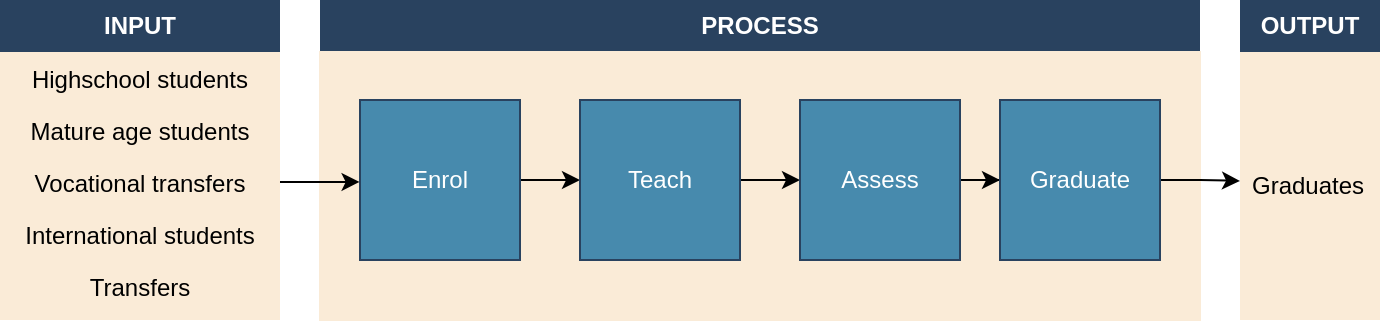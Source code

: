 <mxfile version="22.1.2" type="device" pages="5">
  <diagram name="ipo" id="SvhErIKEAkfI6aPl8mTb">
    <mxGraphModel dx="884" dy="563" grid="1" gridSize="10" guides="1" tooltips="1" connect="1" arrows="1" fold="1" page="1" pageScale="1" pageWidth="1169" pageHeight="827" math="0" shadow="0">
      <root>
        <mxCell id="GFsZlMj1VPnXTf82XeGM-0" />
        <mxCell id="GFsZlMj1VPnXTf82XeGM-1" parent="GFsZlMj1VPnXTf82XeGM-0" />
        <mxCell id="cjWCAMrzAAs_4FGMjF_7-46" value="&lt;b&gt;&lt;font color=&quot;#ffffff&quot;&gt;PROCESS&lt;/font&gt;&lt;/b&gt;" style="swimlane;fontStyle=0;childLayout=stackLayout;horizontal=1;startSize=26;fillColor=#29425F;horizontalStack=0;resizeParent=1;resizeParentMax=0;resizeLast=0;collapsible=1;marginBottom=0;whiteSpace=wrap;html=1;strokeColor=none;" parent="GFsZlMj1VPnXTf82XeGM-1" vertex="1">
          <mxGeometry x="240" y="40" width="440" height="160" as="geometry" />
        </mxCell>
        <mxCell id="cjWCAMrzAAs_4FGMjF_7-47" value="&amp;nbsp;" style="text;strokeColor=#FAEBD7;fillColor=#FAEBD7;align=left;verticalAlign=top;spacingLeft=4;spacingRight=4;overflow=hidden;rotatable=0;points=[[0,0.5],[1,0.5]];portConstraint=eastwest;whiteSpace=wrap;html=1;" parent="cjWCAMrzAAs_4FGMjF_7-46" vertex="1">
          <mxGeometry y="26" width="440" height="134" as="geometry" />
        </mxCell>
        <mxCell id="GFsZlMj1VPnXTf82XeGM-2" style="edgeStyle=orthogonalEdgeStyle;rounded=0;orthogonalLoop=1;jettySize=auto;html=1;entryX=0;entryY=0.5;entryDx=0;entryDy=0;" parent="GFsZlMj1VPnXTf82XeGM-1" source="GFsZlMj1VPnXTf82XeGM-3" target="GFsZlMj1VPnXTf82XeGM-5" edge="1">
          <mxGeometry relative="1" as="geometry" />
        </mxCell>
        <mxCell id="GFsZlMj1VPnXTf82XeGM-3" value="Enrol" style="whiteSpace=wrap;html=1;aspect=fixed;fillColor=#478AAD;strokeColor=#29425F;fontColor=#FFFFFF;" parent="GFsZlMj1VPnXTf82XeGM-1" vertex="1">
          <mxGeometry x="260" y="90" width="80" height="80" as="geometry" />
        </mxCell>
        <mxCell id="GFsZlMj1VPnXTf82XeGM-4" style="edgeStyle=orthogonalEdgeStyle;rounded=0;orthogonalLoop=1;jettySize=auto;html=1;" parent="GFsZlMj1VPnXTf82XeGM-1" source="GFsZlMj1VPnXTf82XeGM-5" target="GFsZlMj1VPnXTf82XeGM-7" edge="1">
          <mxGeometry relative="1" as="geometry" />
        </mxCell>
        <mxCell id="GFsZlMj1VPnXTf82XeGM-5" value="Teach" style="whiteSpace=wrap;html=1;aspect=fixed;fillColor=#478AAD;strokeColor=#29425F;fontColor=#FFFFFF;" parent="GFsZlMj1VPnXTf82XeGM-1" vertex="1">
          <mxGeometry x="370" y="90" width="80" height="80" as="geometry" />
        </mxCell>
        <mxCell id="GFsZlMj1VPnXTf82XeGM-6" style="edgeStyle=orthogonalEdgeStyle;rounded=0;orthogonalLoop=1;jettySize=auto;html=1;" parent="GFsZlMj1VPnXTf82XeGM-1" source="GFsZlMj1VPnXTf82XeGM-7" target="GFsZlMj1VPnXTf82XeGM-8" edge="1">
          <mxGeometry relative="1" as="geometry" />
        </mxCell>
        <mxCell id="GFsZlMj1VPnXTf82XeGM-7" value="Assess" style="whiteSpace=wrap;html=1;aspect=fixed;fillColor=#478AAD;strokeColor=#29425F;fontColor=#FFFFFF;" parent="GFsZlMj1VPnXTf82XeGM-1" vertex="1">
          <mxGeometry x="480" y="90" width="80" height="80" as="geometry" />
        </mxCell>
        <mxCell id="cjWCAMrzAAs_4FGMjF_7-50" style="edgeStyle=orthogonalEdgeStyle;rounded=0;orthogonalLoop=1;jettySize=auto;html=1;entryX=0;entryY=0.481;entryDx=0;entryDy=0;entryPerimeter=0;" parent="GFsZlMj1VPnXTf82XeGM-1" source="GFsZlMj1VPnXTf82XeGM-8" target="cjWCAMrzAAs_4FGMjF_7-32" edge="1">
          <mxGeometry relative="1" as="geometry">
            <mxPoint x="690" y="130" as="targetPoint" />
          </mxGeometry>
        </mxCell>
        <mxCell id="GFsZlMj1VPnXTf82XeGM-8" value="Graduate" style="whiteSpace=wrap;html=1;aspect=fixed;fillColor=#478AAD;strokeColor=#29425F;fontColor=#FFFFFF;" parent="GFsZlMj1VPnXTf82XeGM-1" vertex="1">
          <mxGeometry x="580" y="90" width="80" height="80" as="geometry" />
        </mxCell>
        <mxCell id="cjWCAMrzAAs_4FGMjF_7-25" value="&lt;b&gt;&lt;font color=&quot;#ffffff&quot;&gt;INPUT&lt;/font&gt;&lt;/b&gt;" style="swimlane;fontStyle=0;childLayout=stackLayout;horizontal=1;startSize=26;fillColor=#29425F;horizontalStack=0;resizeParent=1;resizeParentMax=0;resizeLast=0;collapsible=1;marginBottom=0;whiteSpace=wrap;html=1;strokeColor=none;" parent="GFsZlMj1VPnXTf82XeGM-1" vertex="1">
          <mxGeometry x="80" y="40" width="140" height="160" as="geometry" />
        </mxCell>
        <mxCell id="cjWCAMrzAAs_4FGMjF_7-26" value="Highschool students" style="text;strokeColor=none;fillColor=#FAEBD7;align=center;verticalAlign=top;spacingLeft=4;spacingRight=4;overflow=hidden;rotatable=0;points=[[0,0.5],[1,0.5]];portConstraint=eastwest;whiteSpace=wrap;html=1;" parent="cjWCAMrzAAs_4FGMjF_7-25" vertex="1">
          <mxGeometry y="26" width="140" height="26" as="geometry" />
        </mxCell>
        <mxCell id="cjWCAMrzAAs_4FGMjF_7-27" value="Mature age students" style="text;strokeColor=none;fillColor=#FAEBD7;align=center;verticalAlign=top;spacingLeft=4;spacingRight=4;overflow=hidden;rotatable=0;points=[[0,0.5],[1,0.5]];portConstraint=eastwest;whiteSpace=wrap;html=1;" parent="cjWCAMrzAAs_4FGMjF_7-25" vertex="1">
          <mxGeometry y="52" width="140" height="26" as="geometry" />
        </mxCell>
        <mxCell id="cjWCAMrzAAs_4FGMjF_7-28" value="Vocational transfers" style="text;strokeColor=none;fillColor=#FAEBD7;align=center;verticalAlign=top;spacingLeft=4;spacingRight=4;overflow=hidden;rotatable=0;points=[[0,0.5],[1,0.5]];portConstraint=eastwest;whiteSpace=wrap;html=1;" parent="cjWCAMrzAAs_4FGMjF_7-25" vertex="1">
          <mxGeometry y="78" width="140" height="26" as="geometry" />
        </mxCell>
        <mxCell id="cjWCAMrzAAs_4FGMjF_7-29" value="International students" style="text;strokeColor=none;fillColor=#FAEBD7;align=center;verticalAlign=top;spacingLeft=4;spacingRight=4;overflow=hidden;rotatable=0;points=[[0,0.5],[1,0.5]];portConstraint=eastwest;whiteSpace=wrap;html=1;" parent="cjWCAMrzAAs_4FGMjF_7-25" vertex="1">
          <mxGeometry y="104" width="140" height="26" as="geometry" />
        </mxCell>
        <mxCell id="cjWCAMrzAAs_4FGMjF_7-30" value="Transfers" style="text;strokeColor=none;fillColor=#FAEBD7;align=center;verticalAlign=top;spacingLeft=4;spacingRight=4;overflow=hidden;rotatable=0;points=[[0,0.5],[1,0.5]];portConstraint=eastwest;whiteSpace=wrap;html=1;" parent="cjWCAMrzAAs_4FGMjF_7-25" vertex="1">
          <mxGeometry y="130" width="140" height="30" as="geometry" />
        </mxCell>
        <mxCell id="cjWCAMrzAAs_4FGMjF_7-31" value="&lt;b&gt;&lt;font color=&quot;#ffffff&quot;&gt;OUTPUT&lt;/font&gt;&lt;/b&gt;" style="swimlane;fontStyle=0;childLayout=stackLayout;horizontal=1;startSize=26;fillColor=#29425F;horizontalStack=0;resizeParent=1;resizeParentMax=0;resizeLast=0;collapsible=1;marginBottom=0;whiteSpace=wrap;html=1;strokeColor=none;" parent="GFsZlMj1VPnXTf82XeGM-1" vertex="1">
          <mxGeometry x="700" y="40" width="70" height="160" as="geometry" />
        </mxCell>
        <mxCell id="cjWCAMrzAAs_4FGMjF_7-32" value="Graduates" style="text;strokeColor=none;fillColor=#FAEBD7;align=left;verticalAlign=middle;spacingLeft=4;spacingRight=4;overflow=hidden;rotatable=0;points=[[0,0.5],[1,0.5]];portConstraint=eastwest;whiteSpace=wrap;html=1;" parent="cjWCAMrzAAs_4FGMjF_7-31" vertex="1">
          <mxGeometry y="26" width="70" height="134" as="geometry" />
        </mxCell>
        <mxCell id="cjWCAMrzAAs_4FGMjF_7-49" style="edgeStyle=orthogonalEdgeStyle;rounded=0;orthogonalLoop=1;jettySize=auto;html=1;entryX=0.045;entryY=0.485;entryDx=0;entryDy=0;entryPerimeter=0;" parent="GFsZlMj1VPnXTf82XeGM-1" source="cjWCAMrzAAs_4FGMjF_7-28" target="cjWCAMrzAAs_4FGMjF_7-47" edge="1">
          <mxGeometry relative="1" as="geometry" />
        </mxCell>
      </root>
    </mxGraphModel>
  </diagram>
  <diagram name="sipo" id="JNnc6WU97CGE8gjLVPeb">
    <mxGraphModel dx="884" dy="563" grid="1" gridSize="10" guides="1" tooltips="1" connect="1" arrows="1" fold="1" page="1" pageScale="1" pageWidth="1169" pageHeight="827" math="0" shadow="0">
      <root>
        <mxCell id="BcZxuMLzEVU1U0ieZfAo-0" />
        <mxCell id="BcZxuMLzEVU1U0ieZfAo-1" parent="BcZxuMLzEVU1U0ieZfAo-0" />
        <mxCell id="-Lvw7M9ETyzVfNXNMHce-0" value="&lt;b&gt;&lt;font color=&quot;#ffffff&quot;&gt;PROCESS&lt;/font&gt;&lt;/b&gt;" style="swimlane;fontStyle=0;childLayout=stackLayout;horizontal=1;startSize=26;fillColor=#29425F;horizontalStack=0;resizeParent=1;resizeParentMax=0;resizeLast=0;collapsible=1;marginBottom=0;whiteSpace=wrap;html=1;strokeColor=none;" parent="BcZxuMLzEVU1U0ieZfAo-1" vertex="1">
          <mxGeometry x="400" y="40" width="440" height="160" as="geometry" />
        </mxCell>
        <mxCell id="-Lvw7M9ETyzVfNXNMHce-1" value="&amp;nbsp;" style="text;strokeColor=none;fillColor=#FAEBD7;align=left;verticalAlign=top;spacingLeft=4;spacingRight=4;overflow=hidden;rotatable=0;points=[[0,0.5],[1,0.5]];portConstraint=eastwest;whiteSpace=wrap;html=1;" parent="-Lvw7M9ETyzVfNXNMHce-0" vertex="1">
          <mxGeometry y="26" width="440" height="134" as="geometry" />
        </mxCell>
        <mxCell id="-Lvw7M9ETyzVfNXNMHce-2" style="edgeStyle=orthogonalEdgeStyle;rounded=0;orthogonalLoop=1;jettySize=auto;html=1;entryX=0;entryY=0.5;entryDx=0;entryDy=0;" parent="BcZxuMLzEVU1U0ieZfAo-1" source="-Lvw7M9ETyzVfNXNMHce-3" target="-Lvw7M9ETyzVfNXNMHce-5" edge="1">
          <mxGeometry relative="1" as="geometry" />
        </mxCell>
        <mxCell id="-Lvw7M9ETyzVfNXNMHce-3" value="Enrol" style="whiteSpace=wrap;html=1;aspect=fixed;fillColor=#478AAD;strokeColor=#29425F;gradientColor=none;fontColor=#FFFFFF;" parent="BcZxuMLzEVU1U0ieZfAo-1" vertex="1">
          <mxGeometry x="420" y="90" width="80" height="80" as="geometry" />
        </mxCell>
        <mxCell id="-Lvw7M9ETyzVfNXNMHce-4" style="edgeStyle=orthogonalEdgeStyle;rounded=0;orthogonalLoop=1;jettySize=auto;html=1;" parent="BcZxuMLzEVU1U0ieZfAo-1" source="-Lvw7M9ETyzVfNXNMHce-5" target="-Lvw7M9ETyzVfNXNMHce-7" edge="1">
          <mxGeometry relative="1" as="geometry" />
        </mxCell>
        <mxCell id="-Lvw7M9ETyzVfNXNMHce-5" value="Teach" style="whiteSpace=wrap;html=1;aspect=fixed;fillColor=#478AAD;strokeColor=#29425F;gradientColor=none;fontColor=#FFFFFF;" parent="BcZxuMLzEVU1U0ieZfAo-1" vertex="1">
          <mxGeometry x="530" y="90" width="80" height="80" as="geometry" />
        </mxCell>
        <mxCell id="-Lvw7M9ETyzVfNXNMHce-6" style="edgeStyle=orthogonalEdgeStyle;rounded=0;orthogonalLoop=1;jettySize=auto;html=1;" parent="BcZxuMLzEVU1U0ieZfAo-1" source="-Lvw7M9ETyzVfNXNMHce-7" target="-Lvw7M9ETyzVfNXNMHce-9" edge="1">
          <mxGeometry relative="1" as="geometry" />
        </mxCell>
        <mxCell id="-Lvw7M9ETyzVfNXNMHce-7" value="Assess" style="whiteSpace=wrap;html=1;aspect=fixed;fillColor=#478AAD;strokeColor=#29425F;gradientColor=none;fontColor=#FFFFFF;" parent="BcZxuMLzEVU1U0ieZfAo-1" vertex="1">
          <mxGeometry x="640" y="90" width="80" height="80" as="geometry" />
        </mxCell>
        <mxCell id="-Lvw7M9ETyzVfNXNMHce-8" style="edgeStyle=orthogonalEdgeStyle;rounded=0;orthogonalLoop=1;jettySize=auto;html=1;entryX=0;entryY=0.481;entryDx=0;entryDy=0;entryPerimeter=0;" parent="BcZxuMLzEVU1U0ieZfAo-1" source="-Lvw7M9ETyzVfNXNMHce-9" target="-Lvw7M9ETyzVfNXNMHce-17" edge="1">
          <mxGeometry relative="1" as="geometry">
            <mxPoint x="850" y="130" as="targetPoint" />
          </mxGeometry>
        </mxCell>
        <mxCell id="-Lvw7M9ETyzVfNXNMHce-9" value="Graduate" style="whiteSpace=wrap;html=1;aspect=fixed;fillColor=#478AAD;strokeColor=#29425F;gradientColor=none;fontColor=#FFFFFF;" parent="BcZxuMLzEVU1U0ieZfAo-1" vertex="1">
          <mxGeometry x="740" y="90" width="80" height="80" as="geometry" />
        </mxCell>
        <mxCell id="-Lvw7M9ETyzVfNXNMHce-10" value="&lt;b&gt;&lt;font color=&quot;#ffffff&quot;&gt;INPUT&lt;/font&gt;&lt;/b&gt;" style="swimlane;fontStyle=0;childLayout=stackLayout;horizontal=1;startSize=26;fillColor=#29425F;horizontalStack=0;resizeParent=1;resizeParentMax=0;resizeLast=0;collapsible=1;marginBottom=0;whiteSpace=wrap;html=1;strokeColor=none;" parent="BcZxuMLzEVU1U0ieZfAo-1" vertex="1">
          <mxGeometry x="240" y="40" width="140" height="160" as="geometry" />
        </mxCell>
        <mxCell id="-Lvw7M9ETyzVfNXNMHce-11" value="Highschool students" style="text;strokeColor=none;fillColor=#FAEBD7;align=center;verticalAlign=top;spacingLeft=4;spacingRight=4;overflow=hidden;rotatable=0;points=[[0,0.5],[1,0.5]];portConstraint=eastwest;whiteSpace=wrap;html=1;" parent="-Lvw7M9ETyzVfNXNMHce-10" vertex="1">
          <mxGeometry y="26" width="140" height="26" as="geometry" />
        </mxCell>
        <mxCell id="-Lvw7M9ETyzVfNXNMHce-12" value="Mature age students" style="text;strokeColor=none;fillColor=#FAEBD7;align=center;verticalAlign=top;spacingLeft=4;spacingRight=4;overflow=hidden;rotatable=0;points=[[0,0.5],[1,0.5]];portConstraint=eastwest;whiteSpace=wrap;html=1;" parent="-Lvw7M9ETyzVfNXNMHce-10" vertex="1">
          <mxGeometry y="52" width="140" height="26" as="geometry" />
        </mxCell>
        <mxCell id="-Lvw7M9ETyzVfNXNMHce-13" value="Vocational transfers" style="text;strokeColor=none;fillColor=#FAEBD7;align=center;verticalAlign=top;spacingLeft=4;spacingRight=4;overflow=hidden;rotatable=0;points=[[0,0.5],[1,0.5]];portConstraint=eastwest;whiteSpace=wrap;html=1;" parent="-Lvw7M9ETyzVfNXNMHce-10" vertex="1">
          <mxGeometry y="78" width="140" height="26" as="geometry" />
        </mxCell>
        <mxCell id="-Lvw7M9ETyzVfNXNMHce-14" value="International students" style="text;strokeColor=none;fillColor=#FAEBD7;align=center;verticalAlign=top;spacingLeft=4;spacingRight=4;overflow=hidden;rotatable=0;points=[[0,0.5],[1,0.5]];portConstraint=eastwest;whiteSpace=wrap;html=1;" parent="-Lvw7M9ETyzVfNXNMHce-10" vertex="1">
          <mxGeometry y="104" width="140" height="26" as="geometry" />
        </mxCell>
        <mxCell id="-Lvw7M9ETyzVfNXNMHce-15" value="Transfers" style="text;strokeColor=none;fillColor=#FAEBD7;align=center;verticalAlign=top;spacingLeft=4;spacingRight=4;overflow=hidden;rotatable=0;points=[[0,0.5],[1,0.5]];portConstraint=eastwest;whiteSpace=wrap;html=1;" parent="-Lvw7M9ETyzVfNXNMHce-10" vertex="1">
          <mxGeometry y="130" width="140" height="30" as="geometry" />
        </mxCell>
        <mxCell id="-Lvw7M9ETyzVfNXNMHce-16" value="&lt;b&gt;&lt;font color=&quot;#ffffff&quot;&gt;OUTPUT&lt;/font&gt;&lt;/b&gt;" style="swimlane;fontStyle=0;childLayout=stackLayout;horizontal=1;startSize=26;fillColor=#29425F;horizontalStack=0;resizeParent=1;resizeParentMax=0;resizeLast=0;collapsible=1;marginBottom=0;whiteSpace=wrap;html=1;strokeColor=none;" parent="BcZxuMLzEVU1U0ieZfAo-1" vertex="1">
          <mxGeometry x="860" y="40" width="70" height="160" as="geometry" />
        </mxCell>
        <mxCell id="-Lvw7M9ETyzVfNXNMHce-17" value="Graduates" style="text;strokeColor=none;fillColor=#FAEBD7;align=left;verticalAlign=middle;spacingLeft=4;spacingRight=4;overflow=hidden;rotatable=0;points=[[0,0.5],[1,0.5]];portConstraint=eastwest;whiteSpace=wrap;html=1;" parent="-Lvw7M9ETyzVfNXNMHce-16" vertex="1">
          <mxGeometry y="26" width="70" height="134" as="geometry" />
        </mxCell>
        <mxCell id="-Lvw7M9ETyzVfNXNMHce-18" style="edgeStyle=orthogonalEdgeStyle;rounded=0;orthogonalLoop=1;jettySize=auto;html=1;entryX=0.045;entryY=0.485;entryDx=0;entryDy=0;entryPerimeter=0;" parent="BcZxuMLzEVU1U0ieZfAo-1" source="-Lvw7M9ETyzVfNXNMHce-13" target="-Lvw7M9ETyzVfNXNMHce-1" edge="1">
          <mxGeometry relative="1" as="geometry" />
        </mxCell>
        <mxCell id="-Lvw7M9ETyzVfNXNMHce-19" value="&lt;b&gt;&lt;font color=&quot;#ffffff&quot;&gt;SUPPLIER&lt;/font&gt;&lt;/b&gt;" style="swimlane;fontStyle=0;childLayout=stackLayout;horizontal=1;startSize=26;fillColor=#29425F;horizontalStack=0;resizeParent=1;resizeParentMax=0;resizeLast=0;collapsible=1;marginBottom=0;whiteSpace=wrap;html=1;strokeColor=none;" parent="BcZxuMLzEVU1U0ieZfAo-1" vertex="1">
          <mxGeometry x="110" y="40" width="110" height="160" as="geometry" />
        </mxCell>
        <mxCell id="-Lvw7M9ETyzVfNXNMHce-20" value="Highschool" style="text;strokeColor=none;fillColor=#FAEBD7;align=center;verticalAlign=top;spacingLeft=4;spacingRight=4;overflow=hidden;rotatable=0;points=[[0,0.5],[1,0.5]];portConstraint=eastwest;whiteSpace=wrap;html=1;" parent="-Lvw7M9ETyzVfNXNMHce-19" vertex="1">
          <mxGeometry y="26" width="110" height="26" as="geometry" />
        </mxCell>
        <mxCell id="-Lvw7M9ETyzVfNXNMHce-21" value="Bridging programs" style="text;strokeColor=none;fillColor=#FAEBD7;align=center;verticalAlign=top;spacingLeft=4;spacingRight=4;overflow=hidden;rotatable=0;points=[[0,0.5],[1,0.5]];portConstraint=eastwest;whiteSpace=wrap;html=1;" parent="-Lvw7M9ETyzVfNXNMHce-19" vertex="1">
          <mxGeometry y="52" width="110" height="26" as="geometry" />
        </mxCell>
        <mxCell id="-Lvw7M9ETyzVfNXNMHce-22" value="Technical colleges" style="text;strokeColor=none;fillColor=#FAEBD7;align=center;verticalAlign=top;spacingLeft=4;spacingRight=4;overflow=hidden;rotatable=0;points=[[0,0.5],[1,0.5]];portConstraint=eastwest;whiteSpace=wrap;html=1;" parent="-Lvw7M9ETyzVfNXNMHce-19" vertex="1">
          <mxGeometry y="78" width="110" height="26" as="geometry" />
        </mxCell>
        <mxCell id="-Lvw7M9ETyzVfNXNMHce-23" value="Foreign countries" style="text;strokeColor=none;fillColor=#FAEBD7;align=center;verticalAlign=top;spacingLeft=4;spacingRight=4;overflow=hidden;rotatable=0;points=[[0,0.5],[1,0.5]];portConstraint=eastwest;whiteSpace=wrap;html=1;" parent="-Lvw7M9ETyzVfNXNMHce-19" vertex="1">
          <mxGeometry y="104" width="110" height="26" as="geometry" />
        </mxCell>
        <mxCell id="-Lvw7M9ETyzVfNXNMHce-24" value="Other universities" style="text;strokeColor=none;fillColor=#FAEBD7;align=center;verticalAlign=top;spacingLeft=4;spacingRight=4;overflow=hidden;rotatable=0;points=[[0,0.5],[1,0.5]];portConstraint=eastwest;whiteSpace=wrap;html=1;" parent="-Lvw7M9ETyzVfNXNMHce-19" vertex="1">
          <mxGeometry y="130" width="110" height="30" as="geometry" />
        </mxCell>
        <mxCell id="-Lvw7M9ETyzVfNXNMHce-25" style="edgeStyle=orthogonalEdgeStyle;rounded=0;orthogonalLoop=1;jettySize=auto;html=1;" parent="BcZxuMLzEVU1U0ieZfAo-1" source="-Lvw7M9ETyzVfNXNMHce-20" target="-Lvw7M9ETyzVfNXNMHce-11" edge="1">
          <mxGeometry relative="1" as="geometry" />
        </mxCell>
        <mxCell id="-Lvw7M9ETyzVfNXNMHce-26" style="edgeStyle=orthogonalEdgeStyle;rounded=0;orthogonalLoop=1;jettySize=auto;html=1;exitX=1;exitY=0.5;exitDx=0;exitDy=0;" parent="BcZxuMLzEVU1U0ieZfAo-1" source="-Lvw7M9ETyzVfNXNMHce-21" target="-Lvw7M9ETyzVfNXNMHce-12" edge="1">
          <mxGeometry relative="1" as="geometry" />
        </mxCell>
        <mxCell id="-Lvw7M9ETyzVfNXNMHce-27" style="edgeStyle=orthogonalEdgeStyle;rounded=0;orthogonalLoop=1;jettySize=auto;html=1;" parent="BcZxuMLzEVU1U0ieZfAo-1" source="-Lvw7M9ETyzVfNXNMHce-22" target="-Lvw7M9ETyzVfNXNMHce-13" edge="1">
          <mxGeometry relative="1" as="geometry" />
        </mxCell>
        <mxCell id="-Lvw7M9ETyzVfNXNMHce-28" style="edgeStyle=orthogonalEdgeStyle;rounded=0;orthogonalLoop=1;jettySize=auto;html=1;" parent="BcZxuMLzEVU1U0ieZfAo-1" source="-Lvw7M9ETyzVfNXNMHce-23" target="-Lvw7M9ETyzVfNXNMHce-14" edge="1">
          <mxGeometry relative="1" as="geometry" />
        </mxCell>
        <mxCell id="-Lvw7M9ETyzVfNXNMHce-29" style="edgeStyle=orthogonalEdgeStyle;rounded=0;orthogonalLoop=1;jettySize=auto;html=1;" parent="BcZxuMLzEVU1U0ieZfAo-1" source="-Lvw7M9ETyzVfNXNMHce-24" target="-Lvw7M9ETyzVfNXNMHce-15" edge="1">
          <mxGeometry relative="1" as="geometry" />
        </mxCell>
      </root>
    </mxGraphModel>
  </diagram>
  <diagram name="sipoc" id="UAoYfaRVzh20kykBdoW3">
    <mxGraphModel dx="884" dy="563" grid="1" gridSize="10" guides="1" tooltips="1" connect="1" arrows="1" fold="1" page="1" pageScale="1" pageWidth="1169" pageHeight="827" math="0" shadow="0">
      <root>
        <mxCell id="0" />
        <mxCell id="1" parent="0" />
        <mxCell id="DWLznS8K7uxFLRwKFC4F-1" value="&lt;b&gt;&lt;font color=&quot;#ffffff&quot;&gt;PROCESS&lt;/font&gt;&lt;/b&gt;" style="swimlane;fontStyle=0;childLayout=stackLayout;horizontal=1;startSize=26;fillColor=#29425F;horizontalStack=0;resizeParent=1;resizeParentMax=0;resizeLast=0;collapsible=1;marginBottom=0;whiteSpace=wrap;html=1;strokeColor=none;" parent="1" vertex="1">
          <mxGeometry x="400" y="40" width="410" height="160" as="geometry" />
        </mxCell>
        <mxCell id="DWLznS8K7uxFLRwKFC4F-2" value="&amp;nbsp;" style="text;strokeColor=none;fillColor=#FAEBD7;align=left;verticalAlign=top;spacingLeft=4;spacingRight=4;overflow=hidden;rotatable=0;points=[[0,0.5],[1,0.5]];portConstraint=eastwest;whiteSpace=wrap;html=1;" parent="DWLznS8K7uxFLRwKFC4F-1" vertex="1">
          <mxGeometry y="26" width="410" height="134" as="geometry" />
        </mxCell>
        <mxCell id="DWLznS8K7uxFLRwKFC4F-3" style="edgeStyle=orthogonalEdgeStyle;rounded=0;orthogonalLoop=1;jettySize=auto;html=1;entryX=0;entryY=0.5;entryDx=0;entryDy=0;" parent="1" source="DWLznS8K7uxFLRwKFC4F-4" target="DWLznS8K7uxFLRwKFC4F-6" edge="1">
          <mxGeometry relative="1" as="geometry" />
        </mxCell>
        <mxCell id="DWLznS8K7uxFLRwKFC4F-4" value="Enrol" style="whiteSpace=wrap;html=1;aspect=fixed;fillColor=#478AAD;strokeColor=#29425F;fontColor=#FFFFFF;" parent="1" vertex="1">
          <mxGeometry x="419" y="91" width="80" height="80" as="geometry" />
        </mxCell>
        <mxCell id="DWLznS8K7uxFLRwKFC4F-5" style="edgeStyle=orthogonalEdgeStyle;rounded=0;orthogonalLoop=1;jettySize=auto;html=1;" parent="1" source="DWLznS8K7uxFLRwKFC4F-6" target="DWLznS8K7uxFLRwKFC4F-8" edge="1">
          <mxGeometry relative="1" as="geometry" />
        </mxCell>
        <mxCell id="DWLznS8K7uxFLRwKFC4F-6" value="Teach" style="whiteSpace=wrap;html=1;aspect=fixed;fillColor=#478AAD;strokeColor=#29425F;fontColor=#FFFFFF;" parent="1" vertex="1">
          <mxGeometry x="519" y="91" width="80" height="80" as="geometry" />
        </mxCell>
        <mxCell id="DWLznS8K7uxFLRwKFC4F-7" style="edgeStyle=orthogonalEdgeStyle;rounded=0;orthogonalLoop=1;jettySize=auto;html=1;" parent="1" source="DWLznS8K7uxFLRwKFC4F-8" target="DWLznS8K7uxFLRwKFC4F-10" edge="1">
          <mxGeometry relative="1" as="geometry" />
        </mxCell>
        <mxCell id="DWLznS8K7uxFLRwKFC4F-8" value="Assess" style="whiteSpace=wrap;html=1;aspect=fixed;fillColor=#478AAD;strokeColor=#29425F;fontColor=#FFFFFF;" parent="1" vertex="1">
          <mxGeometry x="619" y="91" width="80" height="80" as="geometry" />
        </mxCell>
        <mxCell id="DWLznS8K7uxFLRwKFC4F-9" style="edgeStyle=orthogonalEdgeStyle;rounded=0;orthogonalLoop=1;jettySize=auto;html=1;entryX=0;entryY=0.481;entryDx=0;entryDy=0;entryPerimeter=0;" parent="1" source="DWLznS8K7uxFLRwKFC4F-10" target="DWLznS8K7uxFLRwKFC4F-18" edge="1">
          <mxGeometry relative="1" as="geometry">
            <mxPoint x="850" y="130" as="targetPoint" />
          </mxGeometry>
        </mxCell>
        <mxCell id="DWLznS8K7uxFLRwKFC4F-10" value="Graduate" style="whiteSpace=wrap;html=1;aspect=fixed;fillColor=#478AAD;strokeColor=#29425F;fontColor=#FFFFFF;" parent="1" vertex="1">
          <mxGeometry x="719" y="91" width="80" height="80" as="geometry" />
        </mxCell>
        <mxCell id="DWLznS8K7uxFLRwKFC4F-11" value="&lt;b&gt;&lt;font color=&quot;#ffffff&quot;&gt;INPUT&lt;/font&gt;&lt;/b&gt;" style="swimlane;fontStyle=0;childLayout=stackLayout;horizontal=1;startSize=26;fillColor=#29425F;horizontalStack=0;resizeParent=1;resizeParentMax=0;resizeLast=0;collapsible=1;marginBottom=0;whiteSpace=wrap;html=1;strokeColor=none;" parent="1" vertex="1">
          <mxGeometry x="240" y="40" width="140" height="160" as="geometry" />
        </mxCell>
        <mxCell id="DWLznS8K7uxFLRwKFC4F-12" value="Highschool students" style="text;strokeColor=none;fillColor=#FAEBD7;align=center;verticalAlign=top;spacingLeft=4;spacingRight=4;overflow=hidden;rotatable=0;points=[[0,0.5],[1,0.5]];portConstraint=eastwest;whiteSpace=wrap;html=1;" parent="DWLznS8K7uxFLRwKFC4F-11" vertex="1">
          <mxGeometry y="26" width="140" height="26" as="geometry" />
        </mxCell>
        <mxCell id="DWLznS8K7uxFLRwKFC4F-13" value="Mature age students" style="text;strokeColor=none;fillColor=#FAEBD7;align=center;verticalAlign=top;spacingLeft=4;spacingRight=4;overflow=hidden;rotatable=0;points=[[0,0.5],[1,0.5]];portConstraint=eastwest;whiteSpace=wrap;html=1;" parent="DWLznS8K7uxFLRwKFC4F-11" vertex="1">
          <mxGeometry y="52" width="140" height="26" as="geometry" />
        </mxCell>
        <mxCell id="DWLznS8K7uxFLRwKFC4F-14" value="Vocational transfers" style="text;strokeColor=none;fillColor=#FAEBD7;align=center;verticalAlign=top;spacingLeft=4;spacingRight=4;overflow=hidden;rotatable=0;points=[[0,0.5],[1,0.5]];portConstraint=eastwest;whiteSpace=wrap;html=1;" parent="DWLznS8K7uxFLRwKFC4F-11" vertex="1">
          <mxGeometry y="78" width="140" height="26" as="geometry" />
        </mxCell>
        <mxCell id="DWLznS8K7uxFLRwKFC4F-15" value="International students" style="text;strokeColor=none;fillColor=#FAEBD7;align=center;verticalAlign=top;spacingLeft=4;spacingRight=4;overflow=hidden;rotatable=0;points=[[0,0.5],[1,0.5]];portConstraint=eastwest;whiteSpace=wrap;html=1;" parent="DWLznS8K7uxFLRwKFC4F-11" vertex="1">
          <mxGeometry y="104" width="140" height="26" as="geometry" />
        </mxCell>
        <mxCell id="DWLznS8K7uxFLRwKFC4F-16" value="Transfers" style="text;strokeColor=none;fillColor=#FAEBD7;align=center;verticalAlign=top;spacingLeft=4;spacingRight=4;overflow=hidden;rotatable=0;points=[[0,0.5],[1,0.5]];portConstraint=eastwest;whiteSpace=wrap;html=1;" parent="DWLznS8K7uxFLRwKFC4F-11" vertex="1">
          <mxGeometry y="130" width="140" height="30" as="geometry" />
        </mxCell>
        <mxCell id="DWLznS8K7uxFLRwKFC4F-17" value="&lt;b&gt;&lt;font color=&quot;#ffffff&quot;&gt;OUTPUT&lt;/font&gt;&lt;/b&gt;" style="swimlane;fontStyle=0;childLayout=stackLayout;horizontal=1;startSize=26;fillColor=#29425F;horizontalStack=0;resizeParent=1;resizeParentMax=0;resizeLast=0;collapsible=1;marginBottom=0;whiteSpace=wrap;html=1;strokeColor=none;" parent="1" vertex="1">
          <mxGeometry x="830" y="40" width="70" height="160" as="geometry" />
        </mxCell>
        <mxCell id="DWLznS8K7uxFLRwKFC4F-19" style="edgeStyle=orthogonalEdgeStyle;rounded=0;orthogonalLoop=1;jettySize=auto;html=1;entryX=0;entryY=0.5;entryDx=0;entryDy=0;" parent="1" source="DWLznS8K7uxFLRwKFC4F-14" target="DWLznS8K7uxFLRwKFC4F-4" edge="1">
          <mxGeometry relative="1" as="geometry">
            <mxPoint x="400" y="131" as="targetPoint" />
          </mxGeometry>
        </mxCell>
        <mxCell id="DWLznS8K7uxFLRwKFC4F-20" value="&lt;b&gt;&lt;font color=&quot;#ffffff&quot;&gt;SUPPLIER&lt;/font&gt;&lt;/b&gt;" style="swimlane;fontStyle=0;childLayout=stackLayout;horizontal=1;startSize=26;fillColor=#29425F;horizontalStack=0;resizeParent=1;resizeParentMax=0;resizeLast=0;collapsible=1;marginBottom=0;whiteSpace=wrap;html=1;strokeColor=none;" parent="1" vertex="1">
          <mxGeometry x="110" y="40" width="110" height="160" as="geometry" />
        </mxCell>
        <mxCell id="DWLznS8K7uxFLRwKFC4F-21" value="Highschool" style="text;strokeColor=none;fillColor=#FAEBD7;align=center;verticalAlign=top;spacingLeft=4;spacingRight=4;overflow=hidden;rotatable=0;points=[[0,0.5],[1,0.5]];portConstraint=eastwest;whiteSpace=wrap;html=1;" parent="DWLznS8K7uxFLRwKFC4F-20" vertex="1">
          <mxGeometry y="26" width="110" height="26" as="geometry" />
        </mxCell>
        <mxCell id="DWLznS8K7uxFLRwKFC4F-22" value="Bridging programs" style="text;strokeColor=none;fillColor=#FAEBD7;align=center;verticalAlign=top;spacingLeft=4;spacingRight=4;overflow=hidden;rotatable=0;points=[[0,0.5],[1,0.5]];portConstraint=eastwest;whiteSpace=wrap;html=1;" parent="DWLznS8K7uxFLRwKFC4F-20" vertex="1">
          <mxGeometry y="52" width="110" height="26" as="geometry" />
        </mxCell>
        <mxCell id="DWLznS8K7uxFLRwKFC4F-23" value="Technical colleges" style="text;strokeColor=none;fillColor=#FAEBD7;align=center;verticalAlign=top;spacingLeft=4;spacingRight=4;overflow=hidden;rotatable=0;points=[[0,0.5],[1,0.5]];portConstraint=eastwest;whiteSpace=wrap;html=1;" parent="DWLznS8K7uxFLRwKFC4F-20" vertex="1">
          <mxGeometry y="78" width="110" height="26" as="geometry" />
        </mxCell>
        <mxCell id="DWLznS8K7uxFLRwKFC4F-24" value="Foreign countries" style="text;strokeColor=none;fillColor=#FAEBD7;align=center;verticalAlign=top;spacingLeft=4;spacingRight=4;overflow=hidden;rotatable=0;points=[[0,0.5],[1,0.5]];portConstraint=eastwest;whiteSpace=wrap;html=1;" parent="DWLznS8K7uxFLRwKFC4F-20" vertex="1">
          <mxGeometry y="104" width="110" height="26" as="geometry" />
        </mxCell>
        <mxCell id="DWLznS8K7uxFLRwKFC4F-25" value="Other universities" style="text;strokeColor=none;fillColor=#FAEBD7;align=center;verticalAlign=top;spacingLeft=4;spacingRight=4;overflow=hidden;rotatable=0;points=[[0,0.5],[1,0.5]];portConstraint=eastwest;whiteSpace=wrap;html=1;" parent="DWLznS8K7uxFLRwKFC4F-20" vertex="1">
          <mxGeometry y="130" width="110" height="30" as="geometry" />
        </mxCell>
        <mxCell id="DWLznS8K7uxFLRwKFC4F-26" style="edgeStyle=orthogonalEdgeStyle;rounded=0;orthogonalLoop=1;jettySize=auto;html=1;" parent="1" source="DWLznS8K7uxFLRwKFC4F-21" target="DWLznS8K7uxFLRwKFC4F-12" edge="1">
          <mxGeometry relative="1" as="geometry" />
        </mxCell>
        <mxCell id="DWLznS8K7uxFLRwKFC4F-27" style="edgeStyle=orthogonalEdgeStyle;rounded=0;orthogonalLoop=1;jettySize=auto;html=1;exitX=1;exitY=0.5;exitDx=0;exitDy=0;" parent="1" source="DWLznS8K7uxFLRwKFC4F-22" target="DWLznS8K7uxFLRwKFC4F-13" edge="1">
          <mxGeometry relative="1" as="geometry" />
        </mxCell>
        <mxCell id="DWLznS8K7uxFLRwKFC4F-28" style="edgeStyle=orthogonalEdgeStyle;rounded=0;orthogonalLoop=1;jettySize=auto;html=1;" parent="1" source="DWLznS8K7uxFLRwKFC4F-23" target="DWLznS8K7uxFLRwKFC4F-14" edge="1">
          <mxGeometry relative="1" as="geometry" />
        </mxCell>
        <mxCell id="DWLznS8K7uxFLRwKFC4F-29" style="edgeStyle=orthogonalEdgeStyle;rounded=0;orthogonalLoop=1;jettySize=auto;html=1;" parent="1" source="DWLznS8K7uxFLRwKFC4F-24" target="DWLznS8K7uxFLRwKFC4F-15" edge="1">
          <mxGeometry relative="1" as="geometry" />
        </mxCell>
        <mxCell id="DWLznS8K7uxFLRwKFC4F-30" style="edgeStyle=orthogonalEdgeStyle;rounded=0;orthogonalLoop=1;jettySize=auto;html=1;" parent="1" source="DWLznS8K7uxFLRwKFC4F-25" target="DWLznS8K7uxFLRwKFC4F-16" edge="1">
          <mxGeometry relative="1" as="geometry" />
        </mxCell>
        <mxCell id="DWLznS8K7uxFLRwKFC4F-31" value="&lt;b&gt;&lt;font color=&quot;#ffffff&quot;&gt;CUSTOMER&lt;/font&gt;&lt;/b&gt;" style="swimlane;fontStyle=0;childLayout=stackLayout;horizontal=1;startSize=26;fillColor=#29425F;horizontalStack=0;resizeParent=1;resizeParentMax=0;resizeLast=0;collapsible=1;marginBottom=0;whiteSpace=wrap;html=1;strokeColor=none;" parent="1" vertex="1">
          <mxGeometry x="930" y="40" width="90" height="160" as="geometry" />
        </mxCell>
        <mxCell id="DWLznS8K7uxFLRwKFC4F-35" value="Private sector / industry" style="text;strokeColor=none;fillColor=#FAEBD7;align=center;verticalAlign=middle;spacingLeft=4;spacingRight=4;overflow=hidden;rotatable=0;points=[[0,0.5],[1,0.5]];portConstraint=eastwest;whiteSpace=wrap;html=1;" parent="DWLznS8K7uxFLRwKFC4F-31" vertex="1">
          <mxGeometry y="26" width="90" height="44" as="geometry" />
        </mxCell>
        <mxCell id="DWLznS8K7uxFLRwKFC4F-32" value="Public sector" style="text;strokeColor=none;fillColor=#FAEBD7;align=center;verticalAlign=middle;spacingLeft=4;spacingRight=4;overflow=hidden;rotatable=0;points=[[0,0.5],[1,0.5]];portConstraint=eastwest;whiteSpace=wrap;html=1;" parent="DWLznS8K7uxFLRwKFC4F-31" vertex="1">
          <mxGeometry y="70" width="90" height="40" as="geometry" />
        </mxCell>
        <mxCell id="DWLznS8K7uxFLRwKFC4F-36" value="Grad school" style="text;strokeColor=none;fillColor=#FAEBD7;align=center;verticalAlign=middle;spacingLeft=4;spacingRight=4;overflow=hidden;rotatable=0;points=[[0,0.5],[1,0.5]];portConstraint=eastwest;whiteSpace=wrap;html=1;" parent="DWLznS8K7uxFLRwKFC4F-31" vertex="1">
          <mxGeometry y="110" width="90" height="50" as="geometry" />
        </mxCell>
        <mxCell id="DWLznS8K7uxFLRwKFC4F-39" style="edgeStyle=orthogonalEdgeStyle;rounded=0;orthogonalLoop=1;jettySize=auto;html=1;entryX=0;entryY=0.5;entryDx=0;entryDy=0;" parent="1" source="DWLznS8K7uxFLRwKFC4F-18" target="DWLznS8K7uxFLRwKFC4F-35" edge="1">
          <mxGeometry relative="1" as="geometry">
            <Array as="points">
              <mxPoint x="910" y="133" />
              <mxPoint x="910" y="88" />
            </Array>
          </mxGeometry>
        </mxCell>
        <mxCell id="DWLznS8K7uxFLRwKFC4F-40" style="edgeStyle=orthogonalEdgeStyle;rounded=0;orthogonalLoop=1;jettySize=auto;html=1;entryX=-0.005;entryY=0.574;entryDx=0;entryDy=0;entryPerimeter=0;" parent="1" source="DWLznS8K7uxFLRwKFC4F-18" target="DWLznS8K7uxFLRwKFC4F-32" edge="1">
          <mxGeometry relative="1" as="geometry" />
        </mxCell>
        <mxCell id="Py53gqO2NwRrfhiT3jEu-6" style="edgeStyle=orthogonalEdgeStyle;rounded=0;orthogonalLoop=1;jettySize=auto;html=1;" parent="1" source="DWLznS8K7uxFLRwKFC4F-18" target="DWLznS8K7uxFLRwKFC4F-36" edge="1">
          <mxGeometry relative="1" as="geometry">
            <Array as="points">
              <mxPoint x="910" y="133" />
              <mxPoint x="910" y="175" />
            </Array>
          </mxGeometry>
        </mxCell>
        <mxCell id="DWLznS8K7uxFLRwKFC4F-18" value="Graduates" style="text;strokeColor=none;fillColor=#FAEBD7;align=left;verticalAlign=middle;spacingLeft=4;spacingRight=4;overflow=hidden;rotatable=0;points=[[0,0.5],[1,0.5]];portConstraint=eastwest;whiteSpace=wrap;html=1;" parent="1" vertex="1">
          <mxGeometry x="830" y="66" width="70" height="134" as="geometry" />
        </mxCell>
      </root>
    </mxGraphModel>
  </diagram>
  <diagram id="eacRB1NyzYBDomzdedR3" name="membrane_dryer">
    <mxGraphModel dx="884" dy="563" grid="1" gridSize="10" guides="1" tooltips="1" connect="1" arrows="1" fold="1" page="1" pageScale="1" pageWidth="1169" pageHeight="827" math="0" shadow="0">
      <root>
        <mxCell id="0" />
        <mxCell id="1" parent="0" />
        <mxCell id="ythSKK8YNreiE9OXP0r3-1" value="&lt;b&gt;&lt;font color=&quot;#ffffff&quot;&gt;PROCESS&lt;/font&gt;&lt;/b&gt;" style="swimlane;fontStyle=0;childLayout=stackLayout;horizontal=1;startSize=26;fillColor=#29425F;horizontalStack=0;resizeParent=1;resizeParentMax=0;resizeLast=0;collapsible=1;marginBottom=0;whiteSpace=wrap;html=1;strokeColor=none;" parent="1" vertex="1">
          <mxGeometry x="400" y="40" width="410" height="160" as="geometry" />
        </mxCell>
        <mxCell id="ythSKK8YNreiE9OXP0r3-2" value="&amp;nbsp;" style="text;strokeColor=none;fillColor=#FAEBD7;align=left;verticalAlign=top;spacingLeft=4;spacingRight=4;overflow=hidden;rotatable=0;points=[[0,0.5],[1,0.5]];portConstraint=eastwest;whiteSpace=wrap;html=1;" parent="ythSKK8YNreiE9OXP0r3-1" vertex="1">
          <mxGeometry y="26" width="410" height="134" as="geometry" />
        </mxCell>
        <mxCell id="ythSKK8YNreiE9OXP0r3-3" style="edgeStyle=orthogonalEdgeStyle;rounded=0;orthogonalLoop=1;jettySize=auto;html=1;entryX=0;entryY=0.5;entryDx=0;entryDy=0;" parent="1" source="ythSKK8YNreiE9OXP0r3-4" target="ythSKK8YNreiE9OXP0r3-6" edge="1">
          <mxGeometry relative="1" as="geometry" />
        </mxCell>
        <mxCell id="ythSKK8YNreiE9OXP0r3-4" value="Lock off pneumatics" style="whiteSpace=wrap;html=1;aspect=fixed;fillColor=#478AAD;strokeColor=#29425F;fontColor=#FFFFFF;" parent="1" vertex="1">
          <mxGeometry x="419" y="93" width="80" height="80" as="geometry" />
        </mxCell>
        <mxCell id="ythSKK8YNreiE9OXP0r3-5" style="edgeStyle=orthogonalEdgeStyle;rounded=0;orthogonalLoop=1;jettySize=auto;html=1;" parent="1" source="ythSKK8YNreiE9OXP0r3-6" target="ythSKK8YNreiE9OXP0r3-8" edge="1">
          <mxGeometry relative="1" as="geometry" />
        </mxCell>
        <mxCell id="ythSKK8YNreiE9OXP0r3-6" value="Uninstall old membrane dryer" style="whiteSpace=wrap;html=1;aspect=fixed;fillColor=#478AAD;strokeColor=#29425F;fontColor=#FFFFFF;" parent="1" vertex="1">
          <mxGeometry x="519" y="93" width="80" height="80" as="geometry" />
        </mxCell>
        <mxCell id="ythSKK8YNreiE9OXP0r3-7" style="edgeStyle=orthogonalEdgeStyle;rounded=0;orthogonalLoop=1;jettySize=auto;html=1;" parent="1" source="ythSKK8YNreiE9OXP0r3-8" target="ythSKK8YNreiE9OXP0r3-10" edge="1">
          <mxGeometry relative="1" as="geometry" />
        </mxCell>
        <mxCell id="ythSKK8YNreiE9OXP0r3-8" value="Install new membrane dryer" style="whiteSpace=wrap;html=1;aspect=fixed;fillColor=#478AAD;strokeColor=#29425F;fontColor=#FFFFFF;" parent="1" vertex="1">
          <mxGeometry x="619" y="93" width="80" height="80" as="geometry" />
        </mxCell>
        <mxCell id="ythSKK8YNreiE9OXP0r3-9" style="edgeStyle=orthogonalEdgeStyle;rounded=0;orthogonalLoop=1;jettySize=auto;html=1;" parent="1" source="ythSKK8YNreiE9OXP0r3-10" target="ythSKK8YNreiE9OXP0r3-37" edge="1">
          <mxGeometry relative="1" as="geometry">
            <mxPoint x="850" y="130" as="targetPoint" />
          </mxGeometry>
        </mxCell>
        <mxCell id="ythSKK8YNreiE9OXP0r3-10" value="Unlock pneumatics" style="whiteSpace=wrap;html=1;aspect=fixed;fillColor=#478AAD;strokeColor=#29425F;fontColor=#FFFFFF;" parent="1" vertex="1">
          <mxGeometry x="719" y="93" width="80" height="80" as="geometry" />
        </mxCell>
        <mxCell id="ythSKK8YNreiE9OXP0r3-11" value="&lt;b&gt;&lt;font color=&quot;#ffffff&quot;&gt;INPUT&lt;/font&gt;&lt;/b&gt;" style="swimlane;fontStyle=0;childLayout=stackLayout;horizontal=1;startSize=26;fillColor=#29425F;horizontalStack=0;resizeParent=1;resizeParentMax=0;resizeLast=0;collapsible=1;marginBottom=0;whiteSpace=wrap;html=1;strokeColor=none;" parent="1" vertex="1">
          <mxGeometry x="300" y="40" width="80" height="160" as="geometry" />
        </mxCell>
        <mxCell id="ythSKK8YNreiE9OXP0r3-12" value="New membrane dryer" style="text;strokeColor=none;fillColor=#FAEBD7;align=center;verticalAlign=middle;spacingLeft=4;spacingRight=4;overflow=hidden;rotatable=0;points=[[0,0.5],[1,0.5]];portConstraint=eastwest;whiteSpace=wrap;html=1;" parent="ythSKK8YNreiE9OXP0r3-11" vertex="1">
          <mxGeometry y="26" width="80" height="134" as="geometry" />
        </mxCell>
        <mxCell id="_3xAo_8T7TaL2SzpiaYQ-2" style="edgeStyle=orthogonalEdgeStyle;rounded=0;orthogonalLoop=1;jettySize=auto;html=1;" parent="1" source="ythSKK8YNreiE9OXP0r3-17" target="ythSKK8YNreiE9OXP0r3-19" edge="1">
          <mxGeometry relative="1" as="geometry">
            <Array as="points">
              <mxPoint x="865" y="240" />
              <mxPoint x="239" y="240" />
            </Array>
          </mxGeometry>
        </mxCell>
        <mxCell id="_3xAo_8T7TaL2SzpiaYQ-3" value="&lt;font style=&quot;font-size: 16px;&quot;&gt;FEEDBACK???&lt;/font&gt;" style="edgeLabel;html=1;align=center;verticalAlign=middle;resizable=0;points=[];fontSize=16;" parent="_3xAo_8T7TaL2SzpiaYQ-2" vertex="1" connectable="0">
          <mxGeometry relative="1" as="geometry">
            <mxPoint as="offset" />
          </mxGeometry>
        </mxCell>
        <mxCell id="ythSKK8YNreiE9OXP0r3-17" value="&lt;b&gt;&lt;font color=&quot;#ffffff&quot;&gt;OUTPUT&lt;/font&gt;&lt;/b&gt;" style="swimlane;fontStyle=0;childLayout=stackLayout;horizontal=1;startSize=26;fillColor=#29425F;horizontalStack=0;resizeParent=1;resizeParentMax=0;resizeLast=0;collapsible=1;marginBottom=0;whiteSpace=wrap;html=1;strokeColor=none;" parent="1" vertex="1">
          <mxGeometry x="830" y="40" width="70" height="160" as="geometry" />
        </mxCell>
        <mxCell id="ythSKK8YNreiE9OXP0r3-19" value="&lt;b&gt;&lt;font color=&quot;#ffffff&quot;&gt;SUPPLIER&lt;/font&gt;&lt;/b&gt;" style="swimlane;fontStyle=0;childLayout=stackLayout;horizontal=1;startSize=26;fillColor=#29425F;horizontalStack=0;resizeParent=1;resizeParentMax=0;resizeLast=0;collapsible=1;marginBottom=0;whiteSpace=wrap;html=1;strokeColor=none;" parent="1" vertex="1">
          <mxGeometry x="200" y="40" width="79" height="160" as="geometry" />
        </mxCell>
        <mxCell id="ythSKK8YNreiE9OXP0r3-20" value="Supplier" style="text;strokeColor=none;fillColor=#FAEBD7;align=center;verticalAlign=middle;spacingLeft=4;spacingRight=4;overflow=hidden;rotatable=0;points=[[0,0.5],[1,0.5]];portConstraint=eastwest;whiteSpace=wrap;html=1;" parent="ythSKK8YNreiE9OXP0r3-19" vertex="1">
          <mxGeometry y="26" width="79" height="134" as="geometry" />
        </mxCell>
        <mxCell id="ythSKK8YNreiE9OXP0r3-25" style="edgeStyle=orthogonalEdgeStyle;rounded=0;orthogonalLoop=1;jettySize=auto;html=1;" parent="1" source="ythSKK8YNreiE9OXP0r3-20" target="ythSKK8YNreiE9OXP0r3-12" edge="1">
          <mxGeometry relative="1" as="geometry" />
        </mxCell>
        <mxCell id="ythSKK8YNreiE9OXP0r3-30" value="&lt;b&gt;&lt;font color=&quot;#ffffff&quot;&gt;CUSTOMER&lt;/font&gt;&lt;/b&gt;" style="swimlane;fontStyle=0;childLayout=stackLayout;horizontal=1;startSize=26;fillColor=#29425F;horizontalStack=0;resizeParent=1;resizeParentMax=0;resizeLast=0;collapsible=1;marginBottom=0;whiteSpace=wrap;html=1;strokeColor=none;" parent="1" vertex="1">
          <mxGeometry x="920" y="40" width="140" height="160" as="geometry" />
        </mxCell>
        <mxCell id="ythSKK8YNreiE9OXP0r3-32" value="A box in the storeroom?" style="text;strokeColor=none;fillColor=#FAEBD7;align=center;verticalAlign=middle;spacingLeft=4;spacingRight=4;overflow=hidden;rotatable=0;points=[[0,0.5],[1,0.5]];portConstraint=eastwest;whiteSpace=wrap;html=1;" parent="ythSKK8YNreiE9OXP0r3-30" vertex="1">
          <mxGeometry y="26" width="140" height="134" as="geometry" />
        </mxCell>
        <mxCell id="ythSKK8YNreiE9OXP0r3-39" style="edgeStyle=orthogonalEdgeStyle;rounded=0;orthogonalLoop=1;jettySize=auto;html=1;entryX=0;entryY=0.5;entryDx=0;entryDy=0;" parent="1" source="ythSKK8YNreiE9OXP0r3-37" target="ythSKK8YNreiE9OXP0r3-32" edge="1">
          <mxGeometry relative="1" as="geometry" />
        </mxCell>
        <mxCell id="ythSKK8YNreiE9OXP0r3-37" value="Old membrane&lt;br&gt;dryer" style="text;strokeColor=none;fillColor=#FAEBD7;align=center;verticalAlign=middle;spacingLeft=4;spacingRight=4;overflow=hidden;rotatable=0;points=[[0,0.5],[1,0.5]];portConstraint=eastwest;whiteSpace=wrap;html=1;" parent="1" vertex="1">
          <mxGeometry x="830" y="66" width="70" height="134" as="geometry" />
        </mxCell>
        <mxCell id="ythSKK8YNreiE9OXP0r3-40" style="edgeStyle=orthogonalEdgeStyle;rounded=0;orthogonalLoop=1;jettySize=auto;html=1;" parent="1" source="ythSKK8YNreiE9OXP0r3-12" target="ythSKK8YNreiE9OXP0r3-4" edge="1">
          <mxGeometry relative="1" as="geometry" />
        </mxCell>
      </root>
    </mxGraphModel>
  </diagram>
  <diagram id="D6hk-VY_BiL5GKj1jFoM" name="lamingtons">
    <mxGraphModel dx="884" dy="563" grid="1" gridSize="10" guides="1" tooltips="1" connect="1" arrows="1" fold="1" page="1" pageScale="1" pageWidth="1169" pageHeight="827" math="0" shadow="0">
      <root>
        <mxCell id="0" />
        <mxCell id="1" parent="0" />
        <mxCell id="RnKuT3CLdtK3t2uk2Y4t-1" value="&lt;b&gt;&lt;font color=&quot;#ffffff&quot;&gt;PROCESS&lt;/font&gt;&lt;/b&gt;" style="swimlane;fontStyle=0;childLayout=stackLayout;horizontal=1;startSize=26;fillColor=#29425F;horizontalStack=0;resizeParent=1;resizeParentMax=0;resizeLast=0;collapsible=1;marginBottom=0;whiteSpace=wrap;html=1;strokeColor=none;" parent="1" vertex="1">
          <mxGeometry x="330" y="40" width="510" height="280" as="geometry" />
        </mxCell>
        <mxCell id="RnKuT3CLdtK3t2uk2Y4t-2" value="&amp;nbsp;" style="text;strokeColor=none;fillColor=#FAEBD7;align=left;verticalAlign=top;spacingLeft=4;spacingRight=4;overflow=hidden;rotatable=0;points=[[0,0.5],[1,0.5]];portConstraint=eastwest;whiteSpace=wrap;html=1;" parent="RnKuT3CLdtK3t2uk2Y4t-1" vertex="1">
          <mxGeometry y="26" width="510" height="254" as="geometry" />
        </mxCell>
        <mxCell id="cieGOvbksCEgO7fDW6tM-1" style="edgeStyle=orthogonalEdgeStyle;rounded=0;orthogonalLoop=1;jettySize=auto;html=1;entryX=0;entryY=0.5;entryDx=0;entryDy=0;" parent="1" source="cieGOvbksCEgO7fDW6tM-2" target="cieGOvbksCEgO7fDW6tM-4" edge="1">
          <mxGeometry relative="1" as="geometry" />
        </mxCell>
        <mxCell id="cieGOvbksCEgO7fDW6tM-2" value="Mix batter" style="whiteSpace=wrap;html=1;aspect=fixed;fillColor=#478AAD;strokeColor=#29425F;fontColor=#FFFFFF;" parent="1" vertex="1">
          <mxGeometry x="350" y="140" width="80" height="80" as="geometry" />
        </mxCell>
        <mxCell id="cieGOvbksCEgO7fDW6tM-3" style="edgeStyle=orthogonalEdgeStyle;rounded=0;orthogonalLoop=1;jettySize=auto;html=1;" parent="1" source="cieGOvbksCEgO7fDW6tM-4" target="cieGOvbksCEgO7fDW6tM-6" edge="1">
          <mxGeometry relative="1" as="geometry" />
        </mxCell>
        <mxCell id="cieGOvbksCEgO7fDW6tM-4" value="Bake in oven" style="whiteSpace=wrap;html=1;aspect=fixed;fillColor=#478AAD;strokeColor=#29425F;fontColor=#FFFFFF;" parent="1" vertex="1">
          <mxGeometry x="450" y="140" width="80" height="80" as="geometry" />
        </mxCell>
        <mxCell id="cieGOvbksCEgO7fDW6tM-5" style="edgeStyle=orthogonalEdgeStyle;rounded=0;orthogonalLoop=1;jettySize=auto;html=1;" parent="1" source="cieGOvbksCEgO7fDW6tM-6" target="cieGOvbksCEgO7fDW6tM-7" edge="1">
          <mxGeometry relative="1" as="geometry" />
        </mxCell>
        <mxCell id="cieGOvbksCEgO7fDW6tM-6" value="Make chocolate sauce" style="whiteSpace=wrap;html=1;aspect=fixed;fillColor=#478AAD;strokeColor=#29425F;fontColor=#FFFFFF;" parent="1" vertex="1">
          <mxGeometry x="550" y="140" width="80" height="80" as="geometry" />
        </mxCell>
        <mxCell id="cieGOvbksCEgO7fDW6tM-36" style="edgeStyle=orthogonalEdgeStyle;rounded=0;orthogonalLoop=1;jettySize=auto;html=1;" parent="1" source="cieGOvbksCEgO7fDW6tM-7" target="cieGOvbksCEgO7fDW6tM-35" edge="1">
          <mxGeometry relative="1" as="geometry" />
        </mxCell>
        <mxCell id="cieGOvbksCEgO7fDW6tM-7" value="Dip cake cubes in sauce" style="whiteSpace=wrap;html=1;aspect=fixed;fillColor=#478AAD;strokeColor=#29425F;fontColor=#FFFFFF;" parent="1" vertex="1">
          <mxGeometry x="650" y="140" width="80" height="80" as="geometry" />
        </mxCell>
        <mxCell id="cieGOvbksCEgO7fDW6tM-35" value="Roll cake in coconut shavings" style="whiteSpace=wrap;html=1;aspect=fixed;fillColor=#478AAD;strokeColor=#29425F;fontColor=#FFFFFF;" parent="1" vertex="1">
          <mxGeometry x="750" y="140" width="80" height="80" as="geometry" />
        </mxCell>
        <mxCell id="rHL3GPA1HStZm2Ger8QX-14" style="edgeStyle=orthogonalEdgeStyle;rounded=0;orthogonalLoop=1;jettySize=auto;html=1;" parent="1" source="RnKuT3CLdtK3t2uk2Y4t-11" target="cieGOvbksCEgO7fDW6tM-2" edge="1">
          <mxGeometry relative="1" as="geometry" />
        </mxCell>
        <mxCell id="RnKuT3CLdtK3t2uk2Y4t-11" value="&lt;b&gt;&lt;font color=&quot;#ffffff&quot;&gt;INPUT&lt;/font&gt;&lt;/b&gt;" style="swimlane;fontStyle=0;childLayout=stackLayout;horizontal=1;startSize=26;fillColor=#29425F;horizontalStack=0;resizeParent=1;resizeParentMax=0;resizeLast=0;collapsible=1;marginBottom=0;whiteSpace=wrap;html=1;strokeColor=none;" parent="1" vertex="1">
          <mxGeometry x="198" y="40" width="110" height="280" as="geometry" />
        </mxCell>
        <mxCell id="RnKuT3CLdtK3t2uk2Y4t-12" value="Baking powder" style="text;strokeColor=none;fillColor=#FAEBD7;align=center;verticalAlign=middle;spacingLeft=4;spacingRight=4;overflow=hidden;rotatable=0;points=[[0,0.5],[1,0.5]];portConstraint=eastwest;whiteSpace=wrap;html=1;" parent="RnKuT3CLdtK3t2uk2Y4t-11" vertex="1">
          <mxGeometry y="26" width="110" height="26" as="geometry" />
        </mxCell>
        <mxCell id="RnKuT3CLdtK3t2uk2Y4t-13" value="Flour*" style="text;strokeColor=none;fillColor=#FAEBD7;align=center;verticalAlign=top;spacingLeft=4;spacingRight=4;overflow=hidden;rotatable=0;points=[[0,0.5],[1,0.5]];portConstraint=eastwest;whiteSpace=wrap;html=1;" parent="RnKuT3CLdtK3t2uk2Y4t-11" vertex="1">
          <mxGeometry y="52" width="110" height="26" as="geometry" />
        </mxCell>
        <mxCell id="RnKuT3CLdtK3t2uk2Y4t-14" value="Cocoa powder" style="text;strokeColor=none;fillColor=#FAEBD7;align=center;verticalAlign=middle;spacingLeft=4;spacingRight=4;overflow=hidden;rotatable=0;points=[[0,0.5],[1,0.5]];portConstraint=eastwest;whiteSpace=wrap;html=1;" parent="RnKuT3CLdtK3t2uk2Y4t-11" vertex="1">
          <mxGeometry y="78" width="110" height="26" as="geometry" />
        </mxCell>
        <mxCell id="RnKuT3CLdtK3t2uk2Y4t-15" value="Butter" style="text;strokeColor=none;fillColor=#FAEBD7;align=center;verticalAlign=middle;spacingLeft=4;spacingRight=4;overflow=hidden;rotatable=0;points=[[0,0.5],[1,0.5]];portConstraint=eastwest;whiteSpace=wrap;html=1;" parent="RnKuT3CLdtK3t2uk2Y4t-11" vertex="1">
          <mxGeometry y="104" width="110" height="26" as="geometry" />
        </mxCell>
        <mxCell id="RnKuT3CLdtK3t2uk2Y4t-16" value="Milk" style="text;strokeColor=none;fillColor=#FAEBD7;align=center;verticalAlign=middle;spacingLeft=4;spacingRight=4;overflow=hidden;rotatable=0;points=[[0,0.5],[1,0.5]];portConstraint=eastwest;whiteSpace=wrap;html=1;" parent="RnKuT3CLdtK3t2uk2Y4t-11" vertex="1">
          <mxGeometry y="130" width="110" height="30" as="geometry" />
        </mxCell>
        <mxCell id="RnKuT3CLdtK3t2uk2Y4t-38" value="Caster sugar" style="text;strokeColor=none;fillColor=#FAEBD7;align=center;verticalAlign=middle;spacingLeft=4;spacingRight=4;overflow=hidden;rotatable=0;points=[[0,0.5],[1,0.5]];portConstraint=eastwest;whiteSpace=wrap;html=1;" parent="RnKuT3CLdtK3t2uk2Y4t-11" vertex="1">
          <mxGeometry y="160" width="110" height="30" as="geometry" />
        </mxCell>
        <mxCell id="RnKuT3CLdtK3t2uk2Y4t-39" value="Coconut shavings" style="text;strokeColor=none;fillColor=#FAEBD7;align=center;verticalAlign=middle;spacingLeft=4;spacingRight=4;overflow=hidden;rotatable=0;points=[[0,0.5],[1,0.5]];portConstraint=eastwest;whiteSpace=wrap;html=1;" parent="RnKuT3CLdtK3t2uk2Y4t-11" vertex="1">
          <mxGeometry y="190" width="110" height="30" as="geometry" />
        </mxCell>
        <mxCell id="RnKuT3CLdtK3t2uk2Y4t-40" value="Icing Sugar" style="text;strokeColor=none;fillColor=#FAEBD7;align=center;verticalAlign=middle;spacingLeft=4;spacingRight=4;overflow=hidden;rotatable=0;points=[[0,0.5],[1,0.5]];portConstraint=eastwest;whiteSpace=wrap;html=1;" parent="RnKuT3CLdtK3t2uk2Y4t-11" vertex="1">
          <mxGeometry y="220" width="110" height="30" as="geometry" />
        </mxCell>
        <mxCell id="RnKuT3CLdtK3t2uk2Y4t-41" value="Water" style="text;strokeColor=none;fillColor=#FAEBD7;align=center;verticalAlign=middle;spacingLeft=4;spacingRight=4;overflow=hidden;rotatable=0;points=[[0,0.5],[1,0.5]];portConstraint=eastwest;whiteSpace=wrap;html=1;" parent="RnKuT3CLdtK3t2uk2Y4t-11" vertex="1">
          <mxGeometry y="250" width="110" height="30" as="geometry" />
        </mxCell>
        <mxCell id="RnKuT3CLdtK3t2uk2Y4t-17" value="&lt;b&gt;&lt;font color=&quot;#ffffff&quot;&gt;OUTPUT&lt;/font&gt;&lt;/b&gt;" style="swimlane;fontStyle=0;childLayout=stackLayout;horizontal=1;startSize=26;fillColor=#29425F;horizontalStack=0;resizeParent=1;resizeParentMax=0;resizeLast=0;collapsible=1;marginBottom=0;whiteSpace=wrap;html=1;strokeColor=none;" parent="1" vertex="1">
          <mxGeometry x="859" y="40" width="81" height="280" as="geometry" />
        </mxCell>
        <mxCell id="rHL3GPA1HStZm2Ger8QX-16" value="Lamingtons" style="text;strokeColor=none;fillColor=#FAEBD7;align=center;verticalAlign=middle;spacingLeft=4;spacingRight=4;overflow=hidden;rotatable=0;points=[[0,0.5],[1,0.5]];portConstraint=eastwest;whiteSpace=wrap;html=1;" parent="RnKuT3CLdtK3t2uk2Y4t-17" vertex="1">
          <mxGeometry y="26" width="81" height="104" as="geometry" />
        </mxCell>
        <mxCell id="rHL3GPA1HStZm2Ger8QX-17" value="Leftover coconut" style="text;strokeColor=none;fillColor=#FAEBD7;align=center;verticalAlign=middle;spacingLeft=4;spacingRight=4;overflow=hidden;rotatable=0;points=[[0,0.5],[1,0.5]];portConstraint=eastwest;whiteSpace=wrap;html=1;" parent="RnKuT3CLdtK3t2uk2Y4t-17" vertex="1">
          <mxGeometry y="130" width="81" height="80" as="geometry" />
        </mxCell>
        <mxCell id="rHL3GPA1HStZm2Ger8QX-18" value="Used baking paper" style="text;strokeColor=none;fillColor=#FAEBD7;align=center;verticalAlign=middle;spacingLeft=4;spacingRight=4;overflow=hidden;rotatable=0;points=[[0,0.5],[1,0.5]];portConstraint=eastwest;whiteSpace=wrap;html=1;" parent="RnKuT3CLdtK3t2uk2Y4t-17" vertex="1">
          <mxGeometry y="210" width="81" height="70" as="geometry" />
        </mxCell>
        <mxCell id="RnKuT3CLdtK3t2uk2Y4t-19" value="&lt;b&gt;&lt;font color=&quot;#ffffff&quot;&gt;SUPPLIER&lt;/font&gt;&lt;/b&gt;" style="swimlane;fontStyle=0;childLayout=stackLayout;horizontal=1;startSize=26;fillColor=#29425F;horizontalStack=0;resizeParent=1;resizeParentMax=0;resizeLast=0;collapsible=1;marginBottom=0;whiteSpace=wrap;html=1;strokeColor=none;" parent="1" vertex="1">
          <mxGeometry x="54" y="40" width="110" height="280" as="geometry" />
        </mxCell>
        <mxCell id="RnKuT3CLdtK3t2uk2Y4t-20" value="Ipercoop" style="text;strokeColor=none;fillColor=#FAEBD7;align=center;verticalAlign=middle;spacingLeft=4;spacingRight=4;overflow=hidden;rotatable=0;points=[[0,0.5],[1,0.5]];portConstraint=eastwest;whiteSpace=wrap;html=1;" parent="RnKuT3CLdtK3t2uk2Y4t-19" vertex="1">
          <mxGeometry y="26" width="110" height="134" as="geometry" />
        </mxCell>
        <mxCell id="RnKuT3CLdtK3t2uk2Y4t-21" value="Carrefour Express" style="text;strokeColor=none;fillColor=#FAEBD7;align=center;verticalAlign=middle;spacingLeft=4;spacingRight=4;overflow=hidden;rotatable=0;points=[[0,0.5],[1,0.5]];portConstraint=eastwest;whiteSpace=wrap;html=1;" parent="RnKuT3CLdtK3t2uk2Y4t-19" vertex="1">
          <mxGeometry y="160" width="110" height="90" as="geometry" />
        </mxCell>
        <mxCell id="RnKuT3CLdtK3t2uk2Y4t-22" value="City of Genova" style="text;strokeColor=none;fillColor=#FAEBD7;align=center;verticalAlign=middle;spacingLeft=4;spacingRight=4;overflow=hidden;rotatable=0;points=[[0,0.5],[1,0.5]];portConstraint=eastwest;whiteSpace=wrap;html=1;" parent="RnKuT3CLdtK3t2uk2Y4t-19" vertex="1">
          <mxGeometry y="250" width="110" height="30" as="geometry" />
        </mxCell>
        <mxCell id="RnKuT3CLdtK3t2uk2Y4t-30" value="&lt;b&gt;&lt;font color=&quot;#ffffff&quot;&gt;CUSTOMER&lt;/font&gt;&lt;/b&gt;" style="swimlane;fontStyle=0;childLayout=stackLayout;horizontal=1;startSize=26;fillColor=#29425F;horizontalStack=0;resizeParent=1;resizeParentMax=0;resizeLast=0;collapsible=1;marginBottom=0;whiteSpace=wrap;html=1;strokeColor=none;" parent="1" vertex="1">
          <mxGeometry x="970" y="40" width="70" height="280" as="geometry" />
        </mxCell>
        <mxCell id="RnKuT3CLdtK3t2uk2Y4t-31" value="Friends" style="text;strokeColor=none;fillColor=#FAEBD7;align=center;verticalAlign=middle;spacingLeft=4;spacingRight=4;overflow=hidden;rotatable=0;points=[[0,0.5],[1,0.5]];portConstraint=eastwest;whiteSpace=wrap;html=1;" parent="RnKuT3CLdtK3t2uk2Y4t-30" vertex="1">
          <mxGeometry y="26" width="70" height="54" as="geometry" />
        </mxCell>
        <mxCell id="RnKuT3CLdtK3t2uk2Y4t-32" value="Colleagues" style="text;strokeColor=none;fillColor=#FAEBD7;align=center;verticalAlign=middle;spacingLeft=4;spacingRight=4;overflow=hidden;rotatable=0;points=[[0,0.5],[1,0.5]];portConstraint=eastwest;whiteSpace=wrap;html=1;" parent="RnKuT3CLdtK3t2uk2Y4t-30" vertex="1">
          <mxGeometry y="80" width="70" height="50" as="geometry" />
        </mxCell>
        <mxCell id="RnKuT3CLdtK3t2uk2Y4t-33" value="Organic waste bin" style="text;strokeColor=none;fillColor=#FAEBD7;align=center;verticalAlign=middle;spacingLeft=4;spacingRight=4;overflow=hidden;rotatable=0;points=[[0,0.5],[1,0.5]];portConstraint=eastwest;whiteSpace=wrap;html=1;" parent="RnKuT3CLdtK3t2uk2Y4t-30" vertex="1">
          <mxGeometry y="130" width="70" height="80" as="geometry" />
        </mxCell>
        <mxCell id="rHL3GPA1HStZm2Ger8QX-22" value="Regular waste bin" style="text;strokeColor=none;fillColor=#FAEBD7;align=center;verticalAlign=middle;spacingLeft=4;spacingRight=4;overflow=hidden;rotatable=0;points=[[0,0.5],[1,0.5]];portConstraint=eastwest;whiteSpace=wrap;html=1;" parent="RnKuT3CLdtK3t2uk2Y4t-30" vertex="1">
          <mxGeometry y="210" width="70" height="70" as="geometry" />
        </mxCell>
        <mxCell id="rHL3GPA1HStZm2Ger8QX-2" style="edgeStyle=orthogonalEdgeStyle;rounded=0;orthogonalLoop=1;jettySize=auto;html=1;" parent="1" source="RnKuT3CLdtK3t2uk2Y4t-21" target="RnKuT3CLdtK3t2uk2Y4t-40" edge="1">
          <mxGeometry relative="1" as="geometry" />
        </mxCell>
        <mxCell id="rHL3GPA1HStZm2Ger8QX-3" style="edgeStyle=orthogonalEdgeStyle;rounded=0;orthogonalLoop=1;jettySize=auto;html=1;" parent="1" source="RnKuT3CLdtK3t2uk2Y4t-21" target="RnKuT3CLdtK3t2uk2Y4t-39" edge="1">
          <mxGeometry relative="1" as="geometry" />
        </mxCell>
        <mxCell id="rHL3GPA1HStZm2Ger8QX-4" style="edgeStyle=orthogonalEdgeStyle;rounded=0;orthogonalLoop=1;jettySize=auto;html=1;entryX=0;entryY=0.5;entryDx=0;entryDy=0;" parent="1" source="RnKuT3CLdtK3t2uk2Y4t-21" target="RnKuT3CLdtK3t2uk2Y4t-38" edge="1">
          <mxGeometry relative="1" as="geometry" />
        </mxCell>
        <mxCell id="rHL3GPA1HStZm2Ger8QX-6" style="edgeStyle=orthogonalEdgeStyle;rounded=0;orthogonalLoop=1;jettySize=auto;html=1;" parent="1" source="RnKuT3CLdtK3t2uk2Y4t-20" target="RnKuT3CLdtK3t2uk2Y4t-12" edge="1">
          <mxGeometry relative="1" as="geometry">
            <Array as="points">
              <mxPoint x="178" y="133" />
              <mxPoint x="178" y="79" />
            </Array>
          </mxGeometry>
        </mxCell>
        <mxCell id="rHL3GPA1HStZm2Ger8QX-7" style="edgeStyle=orthogonalEdgeStyle;rounded=0;orthogonalLoop=1;jettySize=auto;html=1;" parent="1" source="RnKuT3CLdtK3t2uk2Y4t-20" target="RnKuT3CLdtK3t2uk2Y4t-13" edge="1">
          <mxGeometry relative="1" as="geometry">
            <Array as="points">
              <mxPoint x="178" y="133" />
              <mxPoint x="178" y="105" />
            </Array>
          </mxGeometry>
        </mxCell>
        <mxCell id="rHL3GPA1HStZm2Ger8QX-8" style="edgeStyle=orthogonalEdgeStyle;rounded=0;orthogonalLoop=1;jettySize=auto;html=1;" parent="1" source="RnKuT3CLdtK3t2uk2Y4t-20" target="RnKuT3CLdtK3t2uk2Y4t-14" edge="1">
          <mxGeometry relative="1" as="geometry" />
        </mxCell>
        <mxCell id="rHL3GPA1HStZm2Ger8QX-9" style="edgeStyle=orthogonalEdgeStyle;rounded=0;orthogonalLoop=1;jettySize=auto;html=1;" parent="1" source="RnKuT3CLdtK3t2uk2Y4t-20" target="RnKuT3CLdtK3t2uk2Y4t-15" edge="1">
          <mxGeometry relative="1" as="geometry">
            <Array as="points">
              <mxPoint x="178" y="133" />
              <mxPoint x="178" y="157" />
            </Array>
          </mxGeometry>
        </mxCell>
        <mxCell id="rHL3GPA1HStZm2Ger8QX-10" style="edgeStyle=orthogonalEdgeStyle;rounded=0;orthogonalLoop=1;jettySize=auto;html=1;" parent="1" source="RnKuT3CLdtK3t2uk2Y4t-20" target="RnKuT3CLdtK3t2uk2Y4t-16" edge="1">
          <mxGeometry relative="1" as="geometry">
            <Array as="points">
              <mxPoint x="178" y="133" />
              <mxPoint x="178" y="185" />
            </Array>
          </mxGeometry>
        </mxCell>
        <mxCell id="rHL3GPA1HStZm2Ger8QX-11" style="edgeStyle=orthogonalEdgeStyle;rounded=0;orthogonalLoop=1;jettySize=auto;html=1;" parent="1" source="RnKuT3CLdtK3t2uk2Y4t-22" target="RnKuT3CLdtK3t2uk2Y4t-41" edge="1">
          <mxGeometry relative="1" as="geometry" />
        </mxCell>
        <mxCell id="rHL3GPA1HStZm2Ger8QX-19" style="edgeStyle=orthogonalEdgeStyle;rounded=0;orthogonalLoop=1;jettySize=auto;html=1;" parent="1" source="cieGOvbksCEgO7fDW6tM-35" target="RnKuT3CLdtK3t2uk2Y4t-17" edge="1">
          <mxGeometry relative="1" as="geometry" />
        </mxCell>
        <mxCell id="rHL3GPA1HStZm2Ger8QX-23" style="edgeStyle=orthogonalEdgeStyle;rounded=0;orthogonalLoop=1;jettySize=auto;html=1;" parent="1" source="rHL3GPA1HStZm2Ger8QX-16" target="RnKuT3CLdtK3t2uk2Y4t-31" edge="1">
          <mxGeometry relative="1" as="geometry">
            <Array as="points">
              <mxPoint x="950" y="113" />
              <mxPoint x="950" y="98" />
            </Array>
          </mxGeometry>
        </mxCell>
        <mxCell id="rHL3GPA1HStZm2Ger8QX-24" style="edgeStyle=orthogonalEdgeStyle;rounded=0;orthogonalLoop=1;jettySize=auto;html=1;" parent="1" source="rHL3GPA1HStZm2Ger8QX-16" target="RnKuT3CLdtK3t2uk2Y4t-32" edge="1">
          <mxGeometry relative="1" as="geometry">
            <Array as="points">
              <mxPoint x="950" y="113" />
              <mxPoint x="950" y="140" />
            </Array>
          </mxGeometry>
        </mxCell>
        <mxCell id="rHL3GPA1HStZm2Ger8QX-25" style="edgeStyle=orthogonalEdgeStyle;rounded=0;orthogonalLoop=1;jettySize=auto;html=1;entryX=0;entryY=0.5;entryDx=0;entryDy=0;" parent="1" source="rHL3GPA1HStZm2Ger8QX-17" target="RnKuT3CLdtK3t2uk2Y4t-33" edge="1">
          <mxGeometry relative="1" as="geometry" />
        </mxCell>
        <mxCell id="rHL3GPA1HStZm2Ger8QX-26" style="edgeStyle=orthogonalEdgeStyle;rounded=0;orthogonalLoop=1;jettySize=auto;html=1;" parent="1" source="rHL3GPA1HStZm2Ger8QX-18" target="rHL3GPA1HStZm2Ger8QX-22" edge="1">
          <mxGeometry relative="1" as="geometry" />
        </mxCell>
      </root>
    </mxGraphModel>
  </diagram>
</mxfile>
